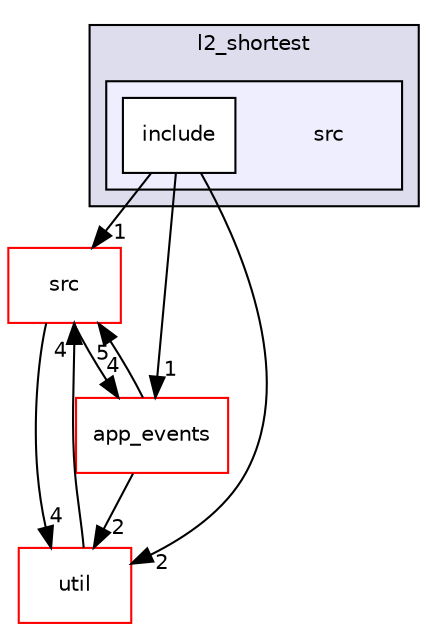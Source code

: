digraph "ext_apps/l2_shortest/src" {
  compound=true
  node [ fontsize="10", fontname="Helvetica"];
  edge [ labelfontsize="10", labelfontname="Helvetica"];
  subgraph clusterdir_2598932614e4229b9624aa17324a3575 {
    graph [ bgcolor="#ddddee", pencolor="black", label="l2_shortest" fontname="Helvetica", fontsize="10", URL="dir_2598932614e4229b9624aa17324a3575.html"]
  subgraph clusterdir_640c6bb6c977297c375c328d1f956712 {
    graph [ bgcolor="#eeeeff", pencolor="black", label="" URL="dir_640c6bb6c977297c375c328d1f956712.html"];
    dir_640c6bb6c977297c375c328d1f956712 [shape=plaintext label="src"];
    dir_85396e5deb0903f1b06b66fd230ccea6 [shape=box label="include" color="black" fillcolor="white" style="filled" URL="dir_85396e5deb0903f1b06b66fd230ccea6.html"];
  }
  }
  dir_68267d1309a1af8e8297ef4c3efbcdba [shape=box label="src" fillcolor="white" style="filled" color="red" URL="dir_68267d1309a1af8e8297ef4c3efbcdba.html"];
  dir_23ec12649285f9fabf3a6b7380226c28 [shape=box label="util" fillcolor="white" style="filled" color="red" URL="dir_23ec12649285f9fabf3a6b7380226c28.html"];
  dir_25b35af5d6fe939e26498b93aa0ed469 [shape=box label="app_events" fillcolor="white" style="filled" color="red" URL="dir_25b35af5d6fe939e26498b93aa0ed469.html"];
  dir_68267d1309a1af8e8297ef4c3efbcdba->dir_23ec12649285f9fabf3a6b7380226c28 [headlabel="4", labeldistance=1.5 headhref="dir_000020_000028.html"];
  dir_68267d1309a1af8e8297ef4c3efbcdba->dir_25b35af5d6fe939e26498b93aa0ed469 [headlabel="4", labeldistance=1.5 headhref="dir_000020_000000.html"];
  dir_23ec12649285f9fabf3a6b7380226c28->dir_68267d1309a1af8e8297ef4c3efbcdba [headlabel="4", labeldistance=1.5 headhref="dir_000028_000020.html"];
  dir_25b35af5d6fe939e26498b93aa0ed469->dir_68267d1309a1af8e8297ef4c3efbcdba [headlabel="5", labeldistance=1.5 headhref="dir_000000_000020.html"];
  dir_25b35af5d6fe939e26498b93aa0ed469->dir_23ec12649285f9fabf3a6b7380226c28 [headlabel="2", labeldistance=1.5 headhref="dir_000000_000028.html"];
  dir_85396e5deb0903f1b06b66fd230ccea6->dir_68267d1309a1af8e8297ef4c3efbcdba [headlabel="1", labeldistance=1.5 headhref="dir_000009_000020.html"];
  dir_85396e5deb0903f1b06b66fd230ccea6->dir_23ec12649285f9fabf3a6b7380226c28 [headlabel="2", labeldistance=1.5 headhref="dir_000009_000028.html"];
  dir_85396e5deb0903f1b06b66fd230ccea6->dir_25b35af5d6fe939e26498b93aa0ed469 [headlabel="1", labeldistance=1.5 headhref="dir_000009_000000.html"];
}
